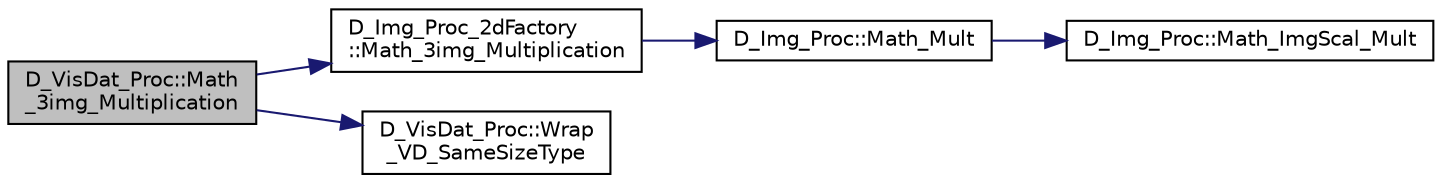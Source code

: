 digraph "D_VisDat_Proc::Math_3img_Multiplication"
{
 // LATEX_PDF_SIZE
  edge [fontname="Helvetica",fontsize="10",labelfontname="Helvetica",labelfontsize="10"];
  node [fontname="Helvetica",fontsize="10",shape=record];
  rankdir="LR";
  Node1 [label="D_VisDat_Proc::Math\l_3img_Multiplication",height=0.2,width=0.4,color="black", fillcolor="grey75", style="filled", fontcolor="black",tooltip=" "];
  Node1 -> Node2 [color="midnightblue",fontsize="10",style="solid",fontname="Helvetica"];
  Node2 [label="D_Img_Proc_2dFactory\l::Math_3img_Multiplication",height=0.2,width=0.4,color="black", fillcolor="white", style="filled",URL="$class_d___img___proc__2d_factory.html#a089f55e40ae51750a864d0d8bf2f5550",tooltip=" "];
  Node2 -> Node3 [color="midnightblue",fontsize="10",style="solid",fontname="Helvetica"];
  Node3 [label="D_Img_Proc::Math_Mult",height=0.2,width=0.4,color="black", fillcolor="white", style="filled",URL="$class_d___img___proc.html#a8078ddaee3b615ee187f57fbd160b16b",tooltip=" "];
  Node3 -> Node4 [color="midnightblue",fontsize="10",style="solid",fontname="Helvetica"];
  Node4 [label="D_Img_Proc::Math_ImgScal_Mult",height=0.2,width=0.4,color="black", fillcolor="white", style="filled",URL="$class_d___img___proc.html#a202b13de287a2158ef9f6a0f09bb881c",tooltip=" "];
  Node1 -> Node5 [color="midnightblue",fontsize="10",style="solid",fontname="Helvetica"];
  Node5 [label="D_VisDat_Proc::Wrap\l_VD_SameSizeType",height=0.2,width=0.4,color="black", fillcolor="white", style="filled",URL="$class_d___vis_dat___proc.html#a25807fb990dbe9c2a20fd1ce4ab6bf69",tooltip=" "];
}
